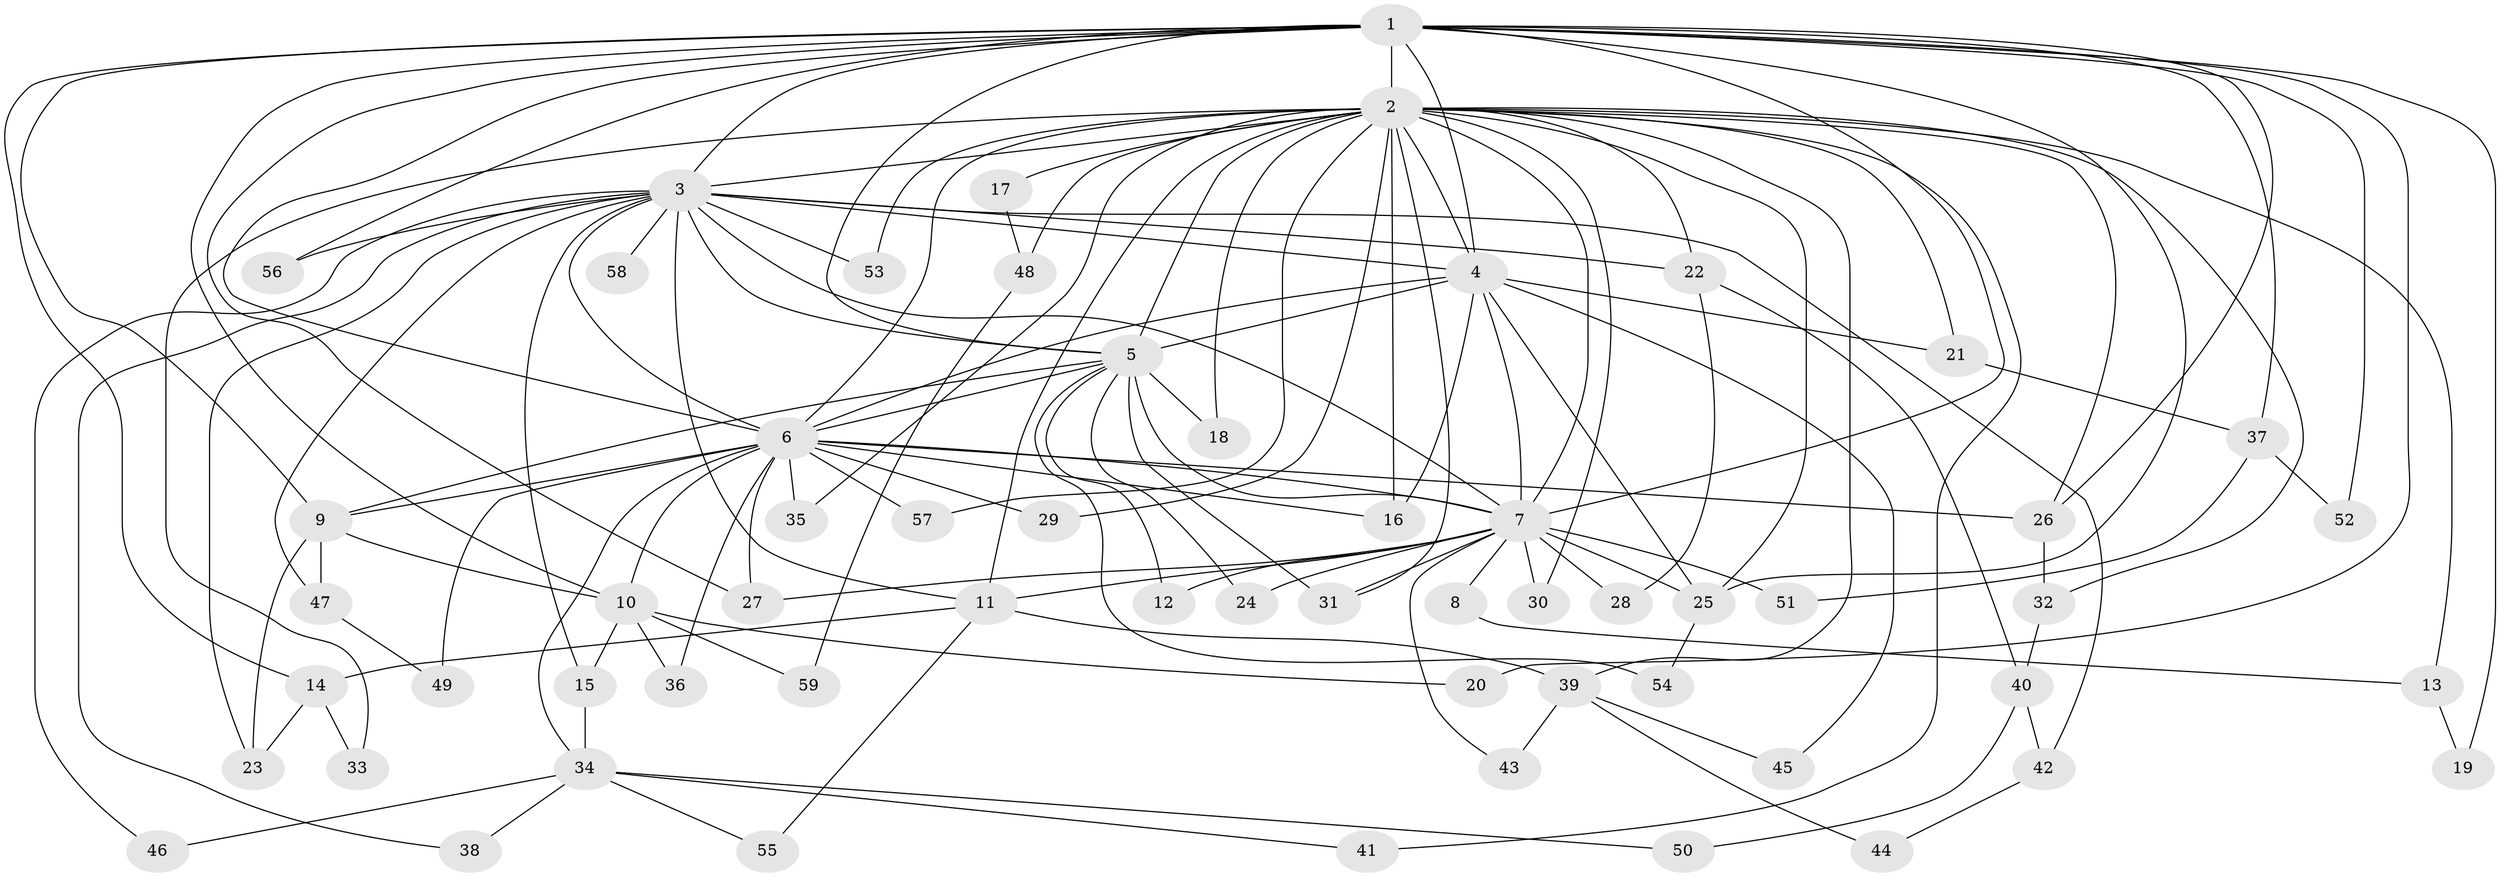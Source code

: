 // original degree distribution, {21: 0.012048192771084338, 22: 0.03614457831325301, 13: 0.024096385542168676, 16: 0.012048192771084338, 17: 0.012048192771084338, 18: 0.012048192771084338, 23: 0.012048192771084338, 3: 0.20481927710843373, 2: 0.5542168674698795, 7: 0.03614457831325301, 4: 0.060240963855421686, 5: 0.012048192771084338, 6: 0.012048192771084338}
// Generated by graph-tools (version 1.1) at 2025/49/03/04/25 22:49:57]
// undirected, 59 vertices, 132 edges
graph export_dot {
  node [color=gray90,style=filled];
  1;
  2;
  3;
  4;
  5;
  6;
  7;
  8;
  9;
  10;
  11;
  12;
  13;
  14;
  15;
  16;
  17;
  18;
  19;
  20;
  21;
  22;
  23;
  24;
  25;
  26;
  27;
  28;
  29;
  30;
  31;
  32;
  33;
  34;
  35;
  36;
  37;
  38;
  39;
  40;
  41;
  42;
  43;
  44;
  45;
  46;
  47;
  48;
  49;
  50;
  51;
  52;
  53;
  54;
  55;
  56;
  57;
  58;
  59;
  1 -- 2 [weight=2.0];
  1 -- 3 [weight=1.0];
  1 -- 4 [weight=3.0];
  1 -- 5 [weight=1.0];
  1 -- 6 [weight=2.0];
  1 -- 7 [weight=1.0];
  1 -- 9 [weight=1.0];
  1 -- 10 [weight=1.0];
  1 -- 14 [weight=1.0];
  1 -- 19 [weight=1.0];
  1 -- 20 [weight=1.0];
  1 -- 25 [weight=1.0];
  1 -- 26 [weight=1.0];
  1 -- 27 [weight=1.0];
  1 -- 37 [weight=1.0];
  1 -- 52 [weight=1.0];
  1 -- 56 [weight=1.0];
  2 -- 3 [weight=2.0];
  2 -- 4 [weight=4.0];
  2 -- 5 [weight=2.0];
  2 -- 6 [weight=4.0];
  2 -- 7 [weight=2.0];
  2 -- 11 [weight=2.0];
  2 -- 13 [weight=1.0];
  2 -- 16 [weight=1.0];
  2 -- 17 [weight=1.0];
  2 -- 18 [weight=1.0];
  2 -- 21 [weight=1.0];
  2 -- 22 [weight=3.0];
  2 -- 25 [weight=1.0];
  2 -- 26 [weight=1.0];
  2 -- 29 [weight=1.0];
  2 -- 30 [weight=1.0];
  2 -- 31 [weight=1.0];
  2 -- 32 [weight=1.0];
  2 -- 33 [weight=1.0];
  2 -- 35 [weight=1.0];
  2 -- 39 [weight=1.0];
  2 -- 41 [weight=1.0];
  2 -- 48 [weight=1.0];
  2 -- 53 [weight=1.0];
  2 -- 57 [weight=1.0];
  3 -- 4 [weight=2.0];
  3 -- 5 [weight=1.0];
  3 -- 6 [weight=3.0];
  3 -- 7 [weight=1.0];
  3 -- 11 [weight=1.0];
  3 -- 15 [weight=1.0];
  3 -- 22 [weight=1.0];
  3 -- 23 [weight=1.0];
  3 -- 38 [weight=1.0];
  3 -- 42 [weight=1.0];
  3 -- 46 [weight=1.0];
  3 -- 47 [weight=1.0];
  3 -- 53 [weight=1.0];
  3 -- 56 [weight=1.0];
  3 -- 58 [weight=1.0];
  4 -- 5 [weight=2.0];
  4 -- 6 [weight=4.0];
  4 -- 7 [weight=3.0];
  4 -- 16 [weight=1.0];
  4 -- 21 [weight=1.0];
  4 -- 25 [weight=1.0];
  4 -- 45 [weight=1.0];
  5 -- 6 [weight=2.0];
  5 -- 7 [weight=2.0];
  5 -- 9 [weight=1.0];
  5 -- 12 [weight=1.0];
  5 -- 18 [weight=1.0];
  5 -- 24 [weight=1.0];
  5 -- 31 [weight=1.0];
  5 -- 54 [weight=1.0];
  6 -- 7 [weight=2.0];
  6 -- 9 [weight=4.0];
  6 -- 10 [weight=1.0];
  6 -- 16 [weight=1.0];
  6 -- 26 [weight=1.0];
  6 -- 27 [weight=1.0];
  6 -- 29 [weight=1.0];
  6 -- 34 [weight=1.0];
  6 -- 35 [weight=1.0];
  6 -- 36 [weight=1.0];
  6 -- 49 [weight=1.0];
  6 -- 57 [weight=1.0];
  7 -- 8 [weight=1.0];
  7 -- 11 [weight=1.0];
  7 -- 12 [weight=1.0];
  7 -- 24 [weight=1.0];
  7 -- 25 [weight=1.0];
  7 -- 27 [weight=1.0];
  7 -- 28 [weight=1.0];
  7 -- 30 [weight=1.0];
  7 -- 31 [weight=1.0];
  7 -- 43 [weight=1.0];
  7 -- 51 [weight=1.0];
  8 -- 13 [weight=1.0];
  9 -- 10 [weight=1.0];
  9 -- 23 [weight=1.0];
  9 -- 47 [weight=1.0];
  10 -- 15 [weight=1.0];
  10 -- 20 [weight=1.0];
  10 -- 36 [weight=1.0];
  10 -- 59 [weight=1.0];
  11 -- 14 [weight=1.0];
  11 -- 39 [weight=2.0];
  11 -- 55 [weight=1.0];
  13 -- 19 [weight=1.0];
  14 -- 23 [weight=1.0];
  14 -- 33 [weight=1.0];
  15 -- 34 [weight=1.0];
  17 -- 48 [weight=1.0];
  21 -- 37 [weight=1.0];
  22 -- 28 [weight=1.0];
  22 -- 40 [weight=1.0];
  25 -- 54 [weight=1.0];
  26 -- 32 [weight=1.0];
  32 -- 40 [weight=1.0];
  34 -- 38 [weight=1.0];
  34 -- 41 [weight=1.0];
  34 -- 46 [weight=1.0];
  34 -- 50 [weight=1.0];
  34 -- 55 [weight=1.0];
  37 -- 51 [weight=1.0];
  37 -- 52 [weight=1.0];
  39 -- 43 [weight=1.0];
  39 -- 44 [weight=1.0];
  39 -- 45 [weight=1.0];
  40 -- 42 [weight=1.0];
  40 -- 50 [weight=1.0];
  42 -- 44 [weight=1.0];
  47 -- 49 [weight=1.0];
  48 -- 59 [weight=1.0];
}
